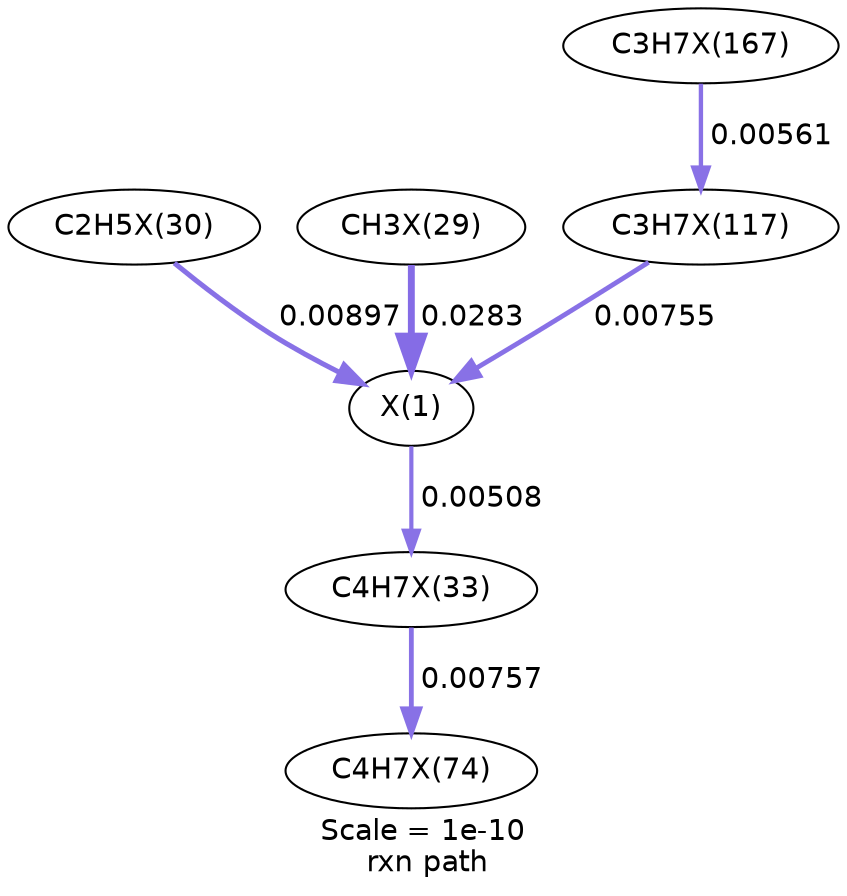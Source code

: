 digraph reaction_paths {
center=1;
s104 -> s112[fontname="Helvetica", style="setlinewidth(2.01)", arrowsize=1.01, color="0.7, 0.505, 0.9"
, label=" 0.00508"];
s109 -> s104[fontname="Helvetica", style="setlinewidth(2.44)", arrowsize=1.22, color="0.7, 0.509, 0.9"
, label=" 0.00897"];
s108 -> s104[fontname="Helvetica", style="setlinewidth(3.31)", arrowsize=1.65, color="0.7, 0.528, 0.9"
, label=" 0.0283"];
s122 -> s104[fontname="Helvetica", style="setlinewidth(2.31)", arrowsize=1.16, color="0.7, 0.508, 0.9"
, label=" 0.00755"];
s112 -> s117[fontname="Helvetica", style="setlinewidth(2.31)", arrowsize=1.16, color="0.7, 0.508, 0.9"
, label=" 0.00757"];
s127 -> s122[fontname="Helvetica", style="setlinewidth(2.09)", arrowsize=1.04, color="0.7, 0.506, 0.9"
, label=" 0.00561"];
s104 [ fontname="Helvetica", label="X(1)"];
s108 [ fontname="Helvetica", label="CH3X(29)"];
s109 [ fontname="Helvetica", label="C2H5X(30)"];
s112 [ fontname="Helvetica", label="C4H7X(33)"];
s117 [ fontname="Helvetica", label="C4H7X(74)"];
s122 [ fontname="Helvetica", label="C3H7X(117)"];
s127 [ fontname="Helvetica", label="C3H7X(167)"];
 label = "Scale = 1e-10\l rxn path";
 fontname = "Helvetica";
}
